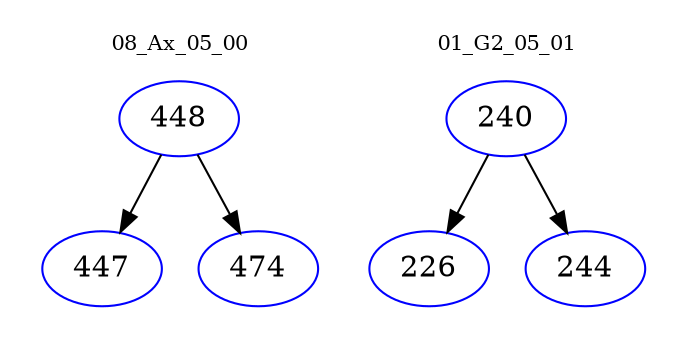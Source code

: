 digraph{
subgraph cluster_0 {
color = white
label = "08_Ax_05_00";
fontsize=10;
T0_448 [label="448", color="blue"]
T0_448 -> T0_447 [color="black"]
T0_447 [label="447", color="blue"]
T0_448 -> T0_474 [color="black"]
T0_474 [label="474", color="blue"]
}
subgraph cluster_1 {
color = white
label = "01_G2_05_01";
fontsize=10;
T1_240 [label="240", color="blue"]
T1_240 -> T1_226 [color="black"]
T1_226 [label="226", color="blue"]
T1_240 -> T1_244 [color="black"]
T1_244 [label="244", color="blue"]
}
}
